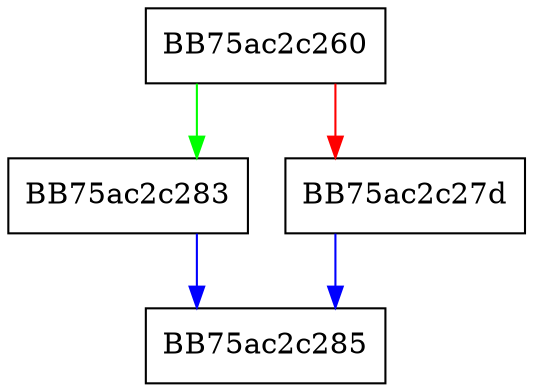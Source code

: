 digraph _Get_deleter {
  node [shape="box"];
  graph [splines=ortho];
  BB75ac2c260 -> BB75ac2c283 [color="green"];
  BB75ac2c260 -> BB75ac2c27d [color="red"];
  BB75ac2c27d -> BB75ac2c285 [color="blue"];
  BB75ac2c283 -> BB75ac2c285 [color="blue"];
}